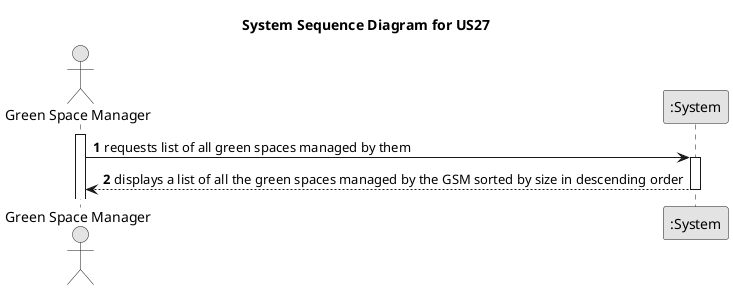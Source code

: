 @startuml
skinparam monochrome true
skinparam packageStyle rectangle
skinparam shadowing false

title System Sequence Diagram for US27

autonumber

actor "Green Space Manager" as GSM
participant ":System" as System

activate GSM

    GSM -> System : requests list of all green spaces managed by them
    activate System

    System --> GSM : displays a list of all the green spaces managed by the GSM sorted by size in descending order
    deactivate System

@enduml